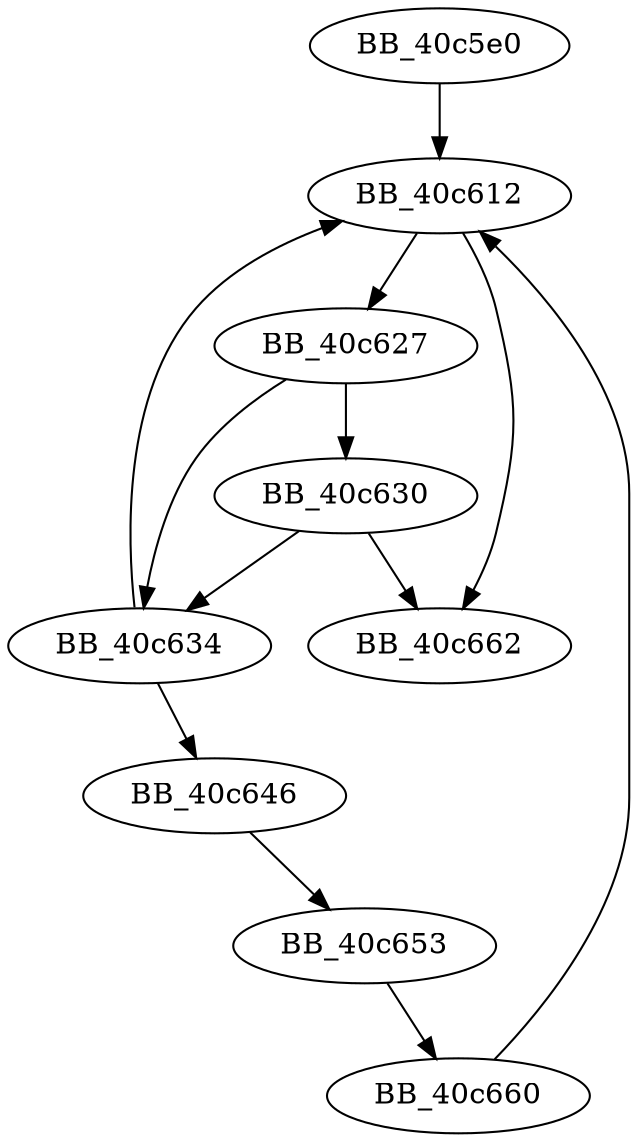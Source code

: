 DiGraph __local_unwind4{
BB_40c5e0->BB_40c612
BB_40c612->BB_40c627
BB_40c612->BB_40c662
BB_40c627->BB_40c630
BB_40c627->BB_40c634
BB_40c630->BB_40c634
BB_40c630->BB_40c662
BB_40c634->BB_40c612
BB_40c634->BB_40c646
BB_40c646->BB_40c653
BB_40c653->BB_40c660
BB_40c660->BB_40c612
}
